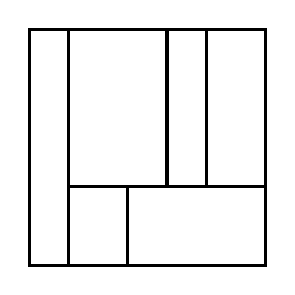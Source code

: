 \begin{tikzpicture}[very thick, scale=.5]
    \draw (0,0) rectangle (1,6);
    \draw (1,2) rectangle (7/2,6);
    \draw (7/2,2) rectangle (9/2,6);
    \draw (9/2,2) rectangle (6,6);
    \draw (1,0) rectangle (5/2,2);
    \draw (5/2,0) rectangle (6,2);
\end{tikzpicture}
